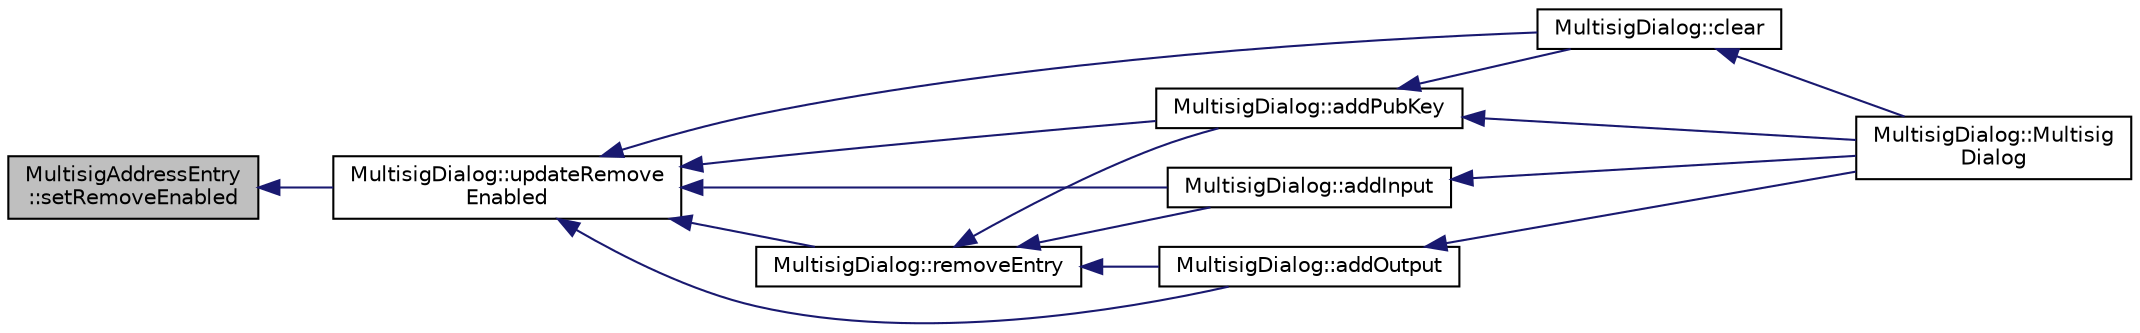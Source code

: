 digraph "MultisigAddressEntry::setRemoveEnabled"
{
  edge [fontname="Helvetica",fontsize="10",labelfontname="Helvetica",labelfontsize="10"];
  node [fontname="Helvetica",fontsize="10",shape=record];
  rankdir="LR";
  Node93 [label="MultisigAddressEntry\l::setRemoveEnabled",height=0.2,width=0.4,color="black", fillcolor="grey75", style="filled", fontcolor="black"];
  Node93 -> Node94 [dir="back",color="midnightblue",fontsize="10",style="solid",fontname="Helvetica"];
  Node94 [label="MultisigDialog::updateRemove\lEnabled",height=0.2,width=0.4,color="black", fillcolor="white", style="filled",URL="$d4/df4/class_multisig_dialog.html#aa55e13d412a57d647f301a0269b11c6c"];
  Node94 -> Node95 [dir="back",color="midnightblue",fontsize="10",style="solid",fontname="Helvetica"];
  Node95 [label="MultisigDialog::clear",height=0.2,width=0.4,color="black", fillcolor="white", style="filled",URL="$d4/df4/class_multisig_dialog.html#a3dcb9ec5716e12e4c018a67e789eb8c1"];
  Node95 -> Node96 [dir="back",color="midnightblue",fontsize="10",style="solid",fontname="Helvetica"];
  Node96 [label="MultisigDialog::Multisig\lDialog",height=0.2,width=0.4,color="black", fillcolor="white", style="filled",URL="$d4/df4/class_multisig_dialog.html#af8ff2a9f6dc05a9468d955cb428c6474"];
  Node94 -> Node97 [dir="back",color="midnightblue",fontsize="10",style="solid",fontname="Helvetica"];
  Node97 [label="MultisigDialog::addPubKey",height=0.2,width=0.4,color="black", fillcolor="white", style="filled",URL="$d4/df4/class_multisig_dialog.html#ae4d7f4bf85dd1dfc110f52c75522b288"];
  Node97 -> Node96 [dir="back",color="midnightblue",fontsize="10",style="solid",fontname="Helvetica"];
  Node97 -> Node95 [dir="back",color="midnightblue",fontsize="10",style="solid",fontname="Helvetica"];
  Node94 -> Node98 [dir="back",color="midnightblue",fontsize="10",style="solid",fontname="Helvetica"];
  Node98 [label="MultisigDialog::removeEntry",height=0.2,width=0.4,color="black", fillcolor="white", style="filled",URL="$d4/df4/class_multisig_dialog.html#a6b2655facc9622e9d51508f355f165a2"];
  Node98 -> Node97 [dir="back",color="midnightblue",fontsize="10",style="solid",fontname="Helvetica"];
  Node98 -> Node99 [dir="back",color="midnightblue",fontsize="10",style="solid",fontname="Helvetica"];
  Node99 [label="MultisigDialog::addInput",height=0.2,width=0.4,color="black", fillcolor="white", style="filled",URL="$d4/df4/class_multisig_dialog.html#a52e84a493f932da1e9e40b4c90d4e35a"];
  Node99 -> Node96 [dir="back",color="midnightblue",fontsize="10",style="solid",fontname="Helvetica"];
  Node98 -> Node100 [dir="back",color="midnightblue",fontsize="10",style="solid",fontname="Helvetica"];
  Node100 [label="MultisigDialog::addOutput",height=0.2,width=0.4,color="black", fillcolor="white", style="filled",URL="$d4/df4/class_multisig_dialog.html#a2fcffef63f71dc0178f4abdc3de2f850"];
  Node100 -> Node96 [dir="back",color="midnightblue",fontsize="10",style="solid",fontname="Helvetica"];
  Node94 -> Node99 [dir="back",color="midnightblue",fontsize="10",style="solid",fontname="Helvetica"];
  Node94 -> Node100 [dir="back",color="midnightblue",fontsize="10",style="solid",fontname="Helvetica"];
}
